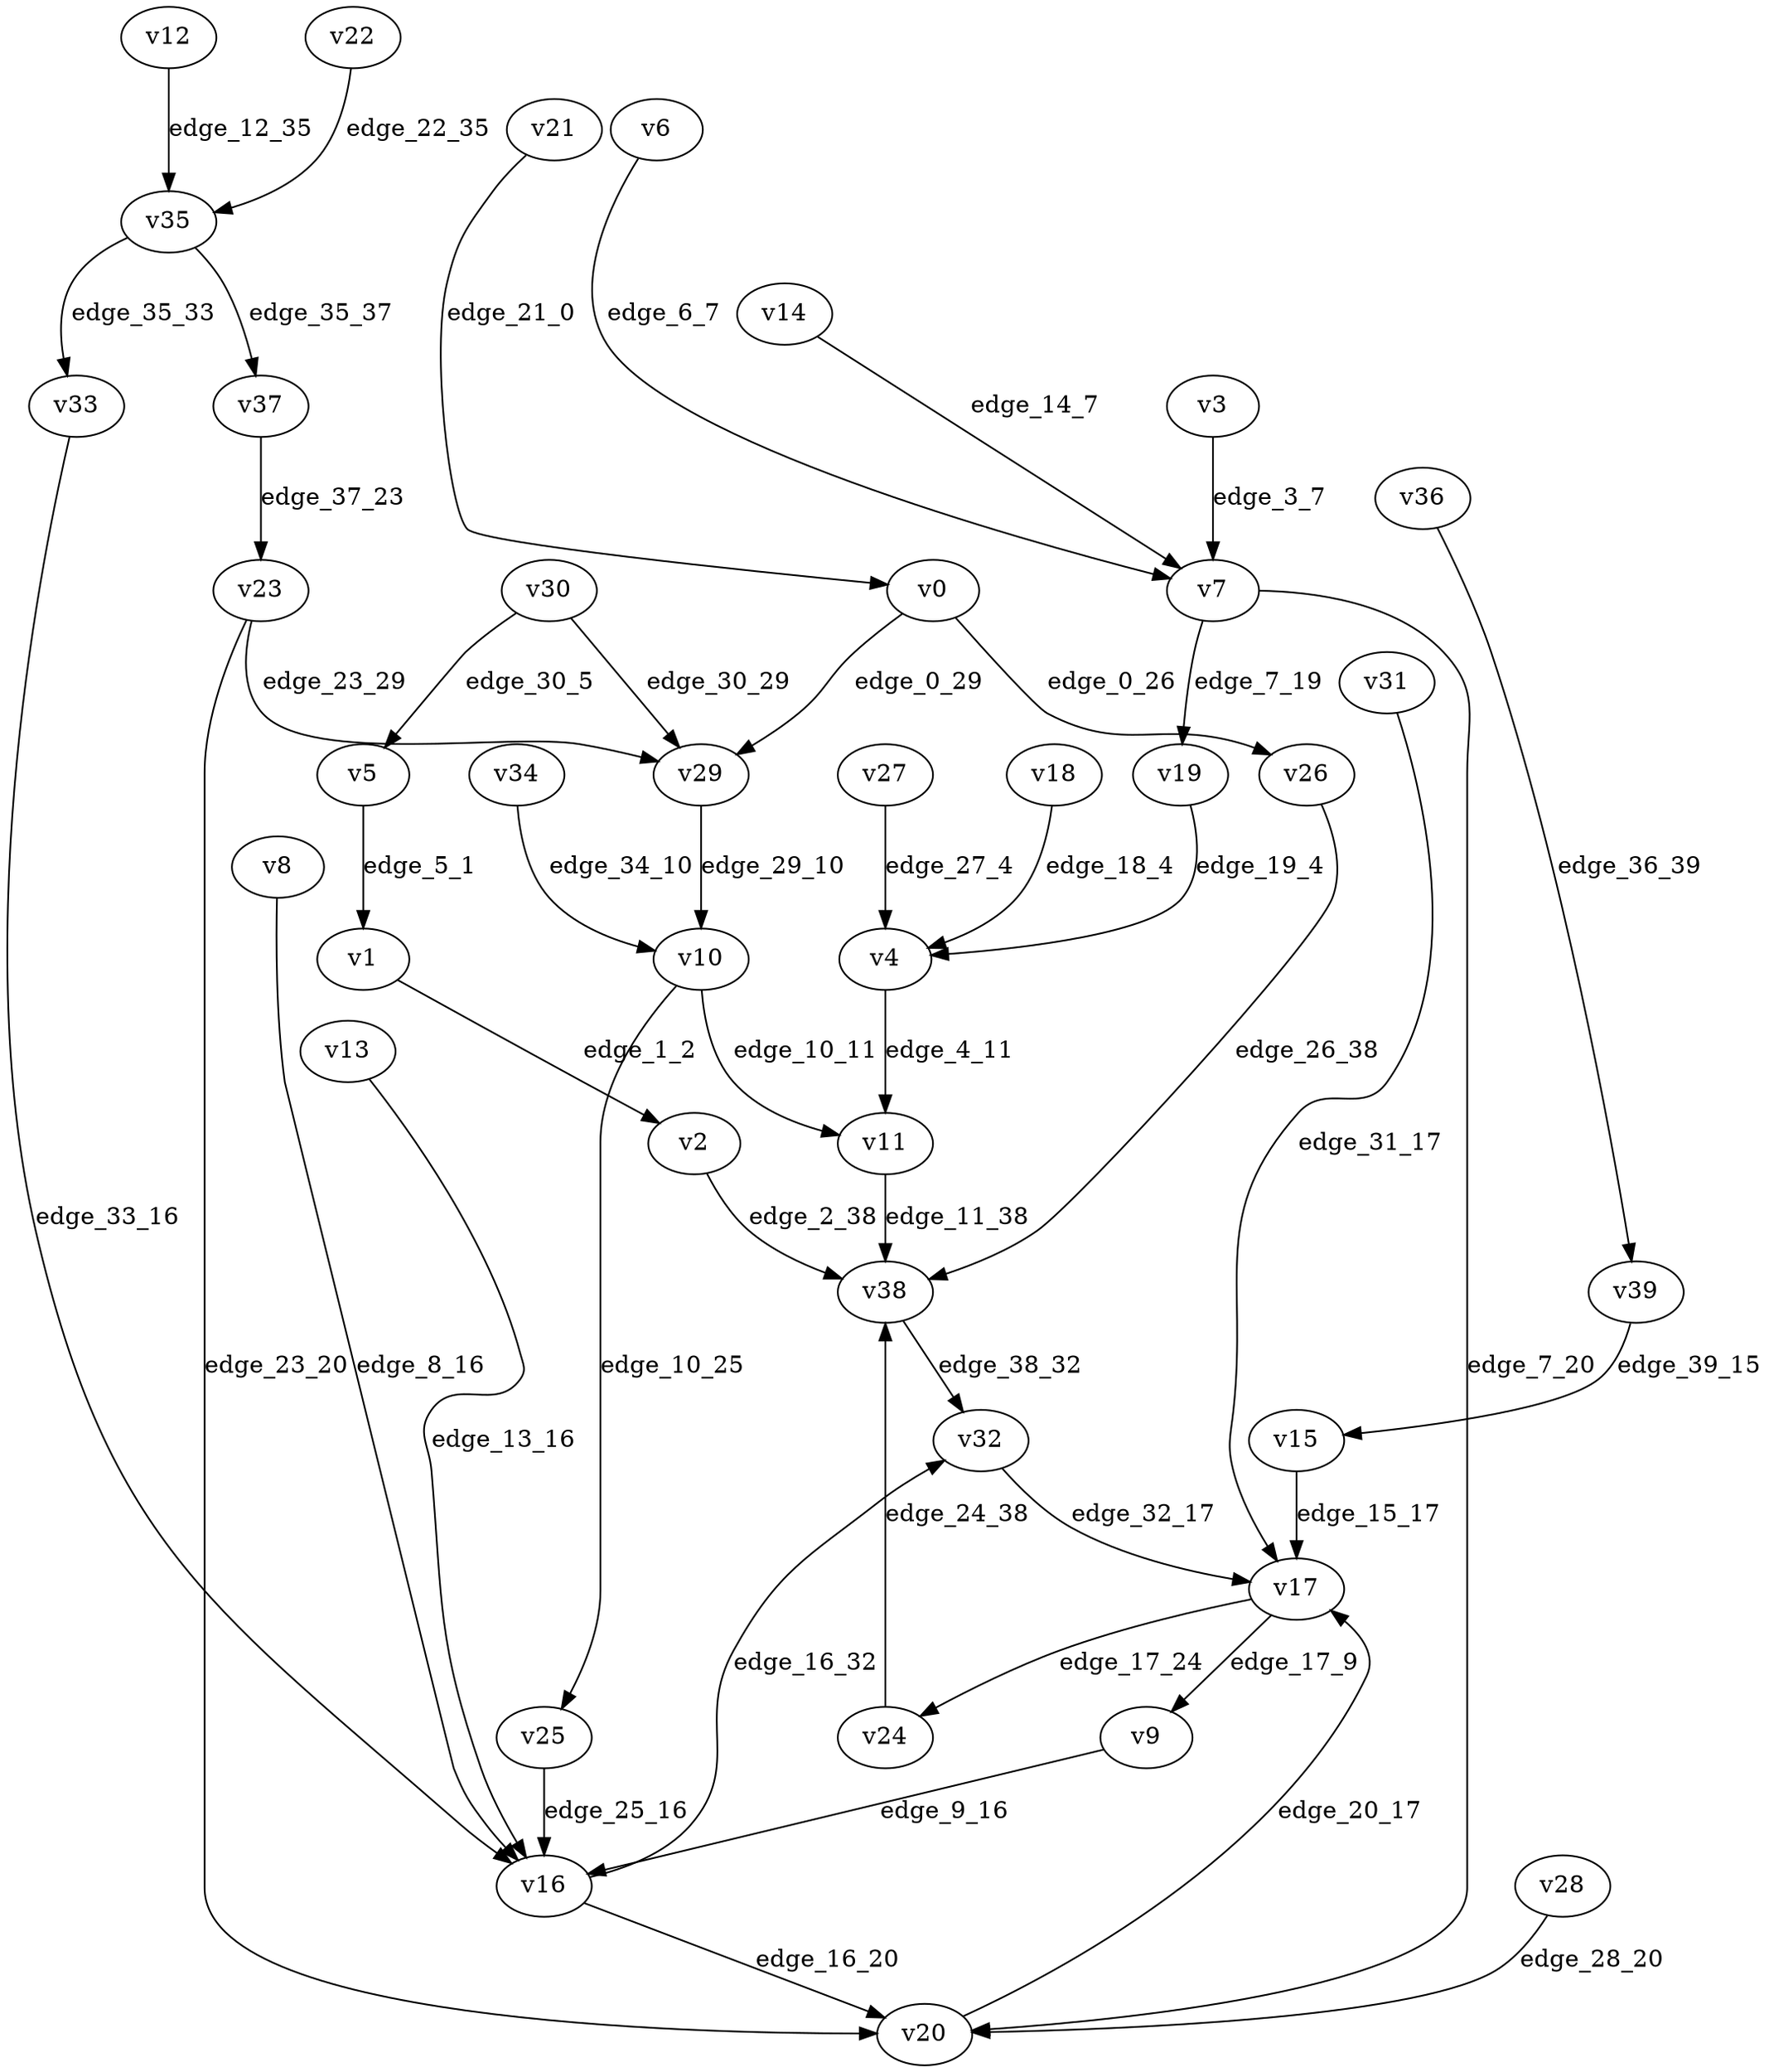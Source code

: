 digraph G {
    // Stochastic discounted game

    v0 [name="v0", player=-1];
    v1 [name="v1", player=-1];
    v2 [name="v2", player=1];
    v3 [name="v3", player=0];
    v4 [name="v4", player=-1];
    v5 [name="v5", player=1];
    v6 [name="v6", player=0];
    v7 [name="v7", player=-1];
    v8 [name="v8", player=1];
    v9 [name="v9", player=1];
    v10 [name="v10", player=-1];
    v11 [name="v11", player=0];
    v12 [name="v12", player=1];
    v13 [name="v13", player=1];
    v14 [name="v14", player=1];
    v15 [name="v15", player=0];
    v16 [name="v16", player=-1];
    v17 [name="v17", player=-1];
    v18 [name="v18", player=1];
    v19 [name="v19", player=1];
    v20 [name="v20", player=0];
    v21 [name="v21", player=1];
    v22 [name="v22", player=1];
    v23 [name="v23", player=-1];
    v24 [name="v24", player=1];
    v25 [name="v25", player=0];
    v26 [name="v26", player=0];
    v27 [name="v27", player=0];
    v28 [name="v28", player=-1];
    v29 [name="v29", player=0];
    v30 [name="v30", player=-1];
    v31 [name="v31", player=1];
    v32 [name="v32", player=0];
    v33 [name="v33", player=0];
    v34 [name="v34", player=0];
    v35 [name="v35", player=-1];
    v36 [name="v36", player=1];
    v37 [name="v37", player=0];
    v38 [name="v38", player=-1];
    v39 [name="v39", player=-1];

    v0 -> v26 [label="edge_0_26", probability=0.402455];
    v0 -> v29 [label="edge_0_29", probability=0.597545];
    v1 -> v2 [label="edge_1_2", probability=1.000000];
    v2 -> v38 [label="edge_2_38", weight=-4.073391, discount=0.749017];
    v3 -> v7 [label="edge_3_7", weight=9.661426, discount=0.294584];
    v4 -> v11 [label="edge_4_11", probability=1.000000];
    v5 -> v1 [label="edge_5_1", weight=4.698081, discount=0.790743];
    v6 -> v7 [label="edge_6_7", weight=-2.381535, discount=0.110151];
    v7 -> v20 [label="edge_7_20", probability=0.326634];
    v7 -> v19 [label="edge_7_19", probability=0.673366];
    v8 -> v16 [label="edge_8_16", weight=-4.478607, discount=0.647012];
    v9 -> v16 [label="edge_9_16", weight=1.384193, discount=0.300057];
    v10 -> v25 [label="edge_10_25", probability=0.320678];
    v10 -> v11 [label="edge_10_11", probability=0.679322];
    v11 -> v38 [label="edge_11_38", weight=6.701039, discount=0.102407];
    v12 -> v35 [label="edge_12_35", weight=8.816166, discount=0.120771];
    v13 -> v16 [label="edge_13_16", weight=-9.006415, discount=0.553869];
    v14 -> v7 [label="edge_14_7", weight=-9.502643, discount=0.837735];
    v15 -> v17 [label="edge_15_17", weight=3.953740, discount=0.260540];
    v16 -> v20 [label="edge_16_20", probability=0.597598];
    v16 -> v32 [label="edge_16_32", probability=0.402402];
    v17 -> v24 [label="edge_17_24", probability=0.430566];
    v17 -> v9 [label="edge_17_9", probability=0.569434];
    v18 -> v4 [label="edge_18_4", weight=4.336040, discount=0.711279];
    v19 -> v4 [label="edge_19_4", weight=-4.081318, discount=0.886438];
    v20 -> v17 [label="edge_20_17", weight=-8.874896, discount=0.100293];
    v21 -> v0 [label="edge_21_0", weight=-1.166616, discount=0.134739];
    v22 -> v35 [label="edge_22_35", weight=6.181921, discount=0.335805];
    v23 -> v20 [label="edge_23_20", probability=0.534608];
    v23 -> v29 [label="edge_23_29", probability=0.465392];
    v24 -> v38 [label="edge_24_38", weight=7.833069, discount=0.880559];
    v25 -> v16 [label="edge_25_16", weight=7.024144, discount=0.307854];
    v26 -> v38 [label="edge_26_38", weight=-5.645427, discount=0.852934];
    v27 -> v4 [label="edge_27_4", weight=8.926630, discount=0.614515];
    v28 -> v20 [label="edge_28_20", probability=1.000000];
    v29 -> v10 [label="edge_29_10", weight=7.812014, discount=0.351424];
    v30 -> v29 [label="edge_30_29", probability=0.385733];
    v30 -> v5 [label="edge_30_5", probability=0.614267];
    v31 -> v17 [label="edge_31_17", weight=-8.073827, discount=0.603207];
    v32 -> v17 [label="edge_32_17", weight=0.657175, discount=0.424929];
    v33 -> v16 [label="edge_33_16", weight=-6.251937, discount=0.603641];
    v34 -> v10 [label="edge_34_10", weight=3.451726, discount=0.841011];
    v35 -> v37 [label="edge_35_37", probability=0.642701];
    v35 -> v33 [label="edge_35_33", probability=0.357299];
    v36 -> v39 [label="edge_36_39", weight=-8.507408, discount=0.101458];
    v37 -> v23 [label="edge_37_23", weight=7.197440, discount=0.598087];
    v38 -> v32 [label="edge_38_32", probability=1.000000];
    v39 -> v15 [label="edge_39_15", probability=1.000000];
}